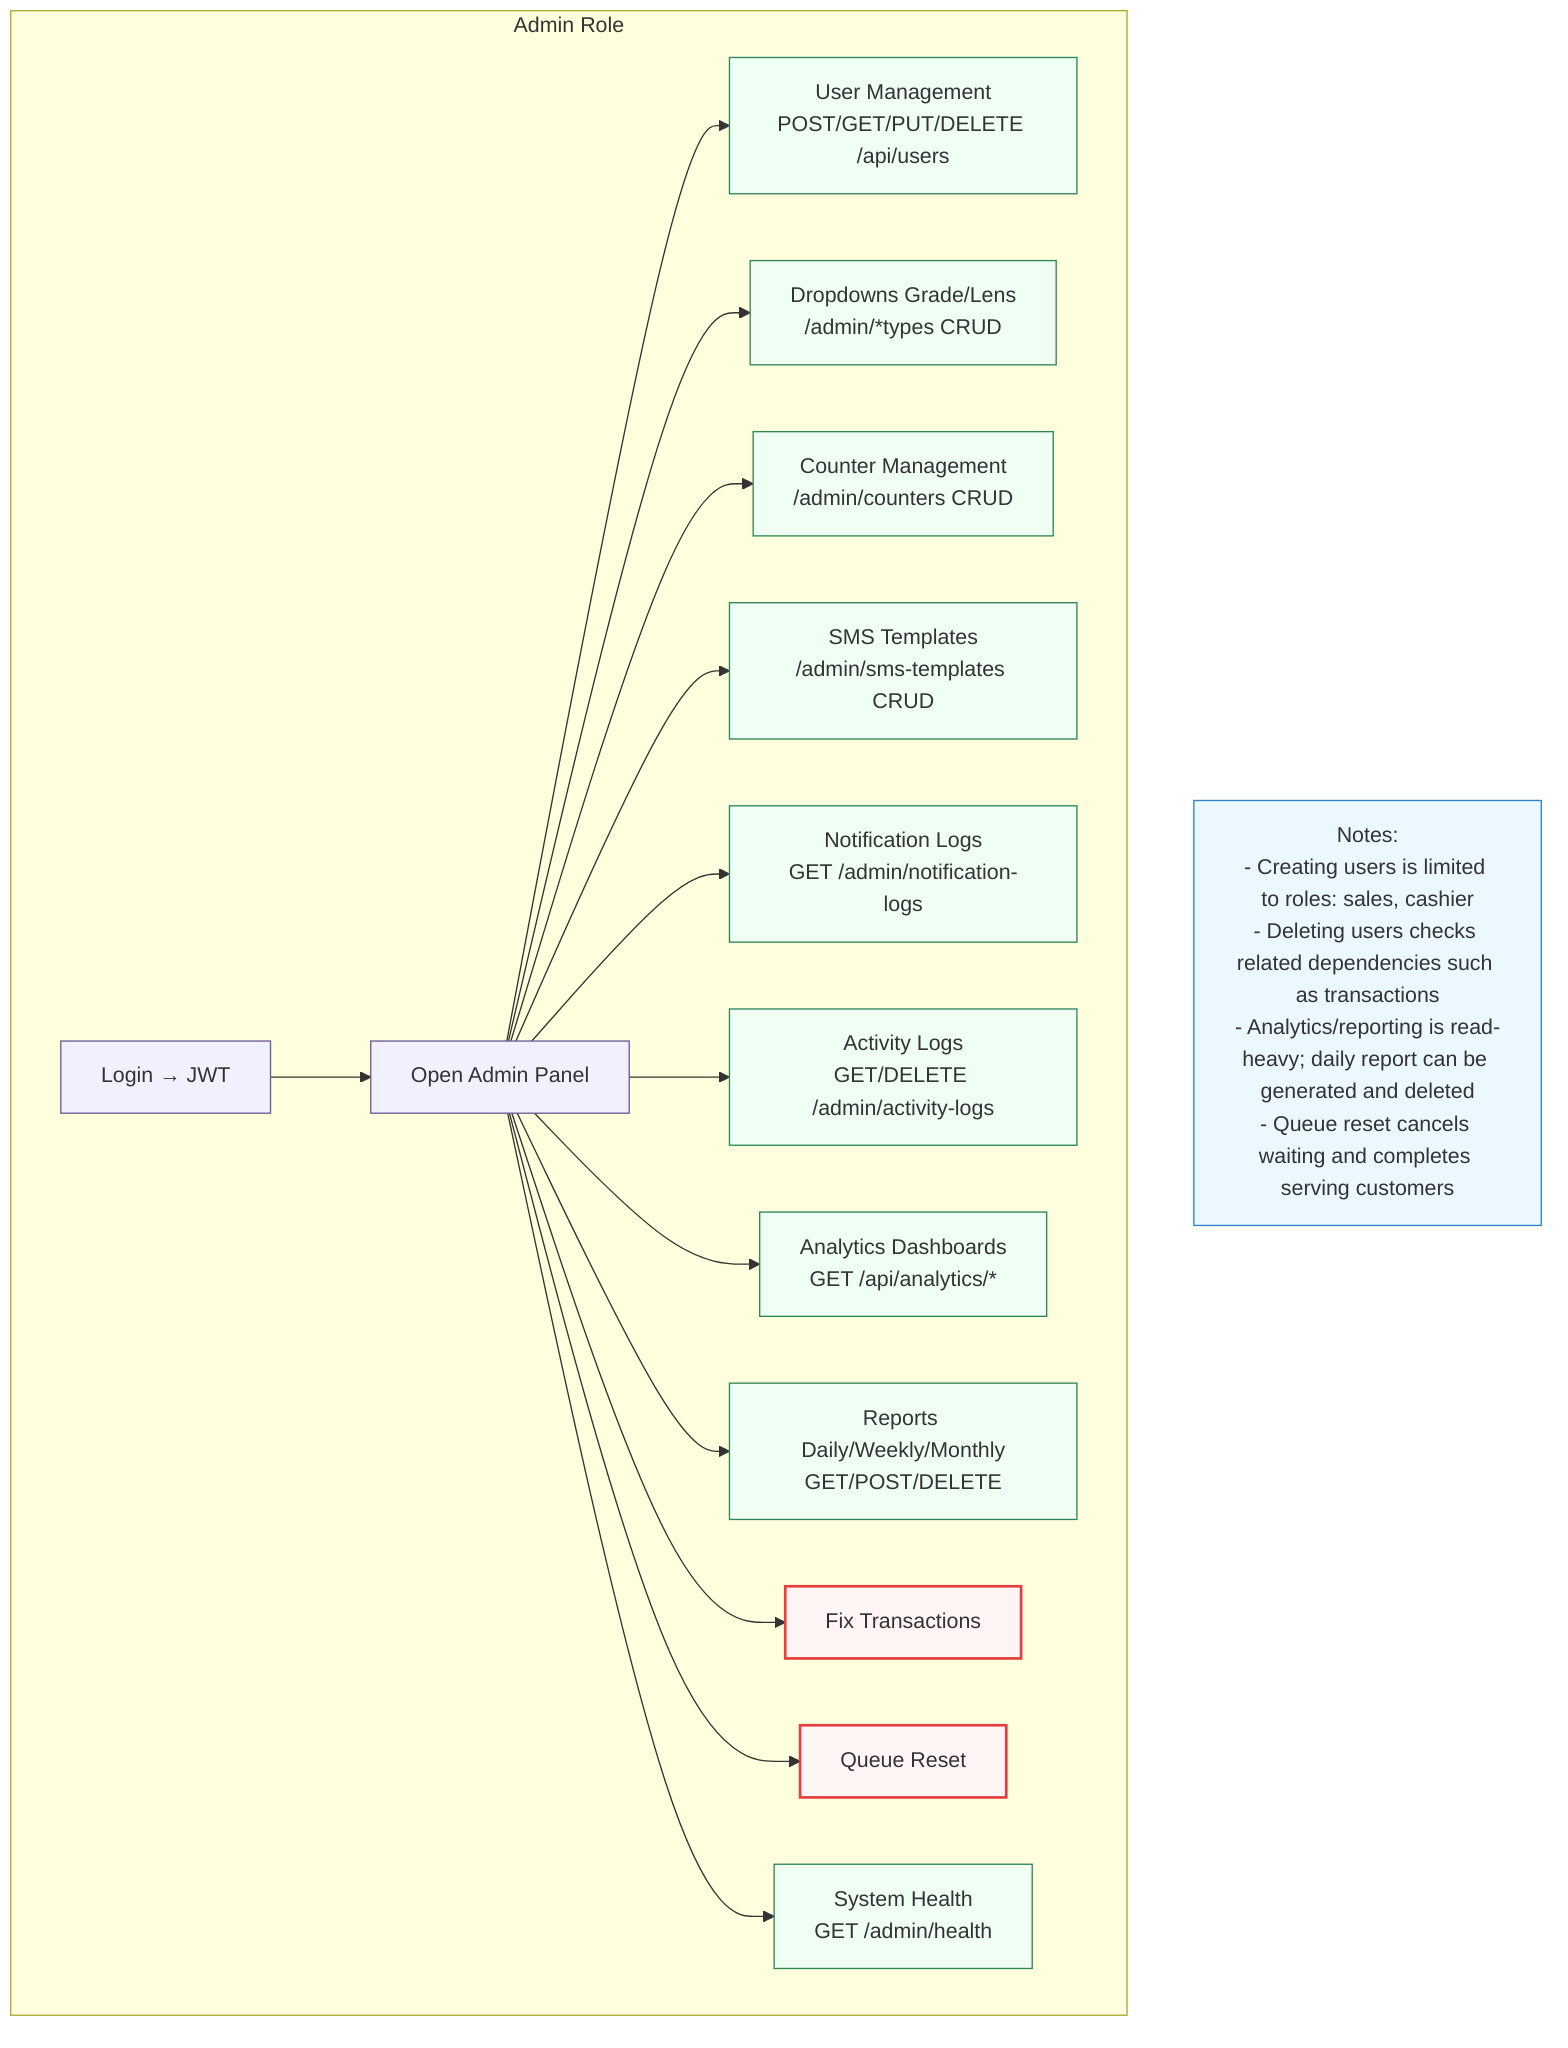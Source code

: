 flowchart TD

%% Classes for styling
classDef role fill:#F1F0FF,stroke:#6B5B95,stroke-width:1px,color:#333
classDef svc fill:#F0FFF4,stroke:#2F855A,stroke-width:1px,color:#333
classDef risky fill:#FFF5F5,stroke:#E53E3E,stroke-width:2px,color:#333
classDef event fill:#EBF8FF,stroke:#3182CE,stroke-width:1px,color:#333

%% Swimlane: Admin
subgraph Admin Role
  A1[Login → JWT]:::role
  A2[Open Admin Panel]:::role
  A3[User Management\nPOST/GET/PUT/DELETE /api/users]:::svc
  A4[Dropdowns Grade/Lens\n/admin/*types CRUD]:::svc
  A5[Counter Management\n/admin/counters CRUD]:::svc
  A6[SMS Templates\n/admin/sms-templates CRUD]:::svc
  A7[Notification Logs\nGET /admin/notification-logs]:::svc
  A8[Activity Logs\nGET/DELETE /admin/activity-logs]:::svc
  A9[Analytics Dashboards\nGET /api/analytics/*]:::svc
  A10[Reports Daily/Weekly/Monthly\nGET/POST/DELETE]:::svc
  A11[Fix Transactions]:::svc
  A12[Queue Reset]:::svc
  A13[System Health\nGET /admin/health]:::svc
end

A1 --> A2
A2 --> A3
A2 --> A4
A2 --> A5
A2 --> A6
A2 --> A7
A2 --> A8
A2 --> A9
A2 --> A10
A2 --> A11
A2 --> A12
A2 --> A13

%% Risky operations
A11:::risky
A12:::risky

%% Notes
N1[Notes:\n- Creating users is limited to roles: sales, cashier\n- Deleting users checks related dependencies such as transactions\n- Analytics/reporting is read-heavy; daily report can be generated and deleted\n- Queue reset cancels waiting and completes serving customers]:::event